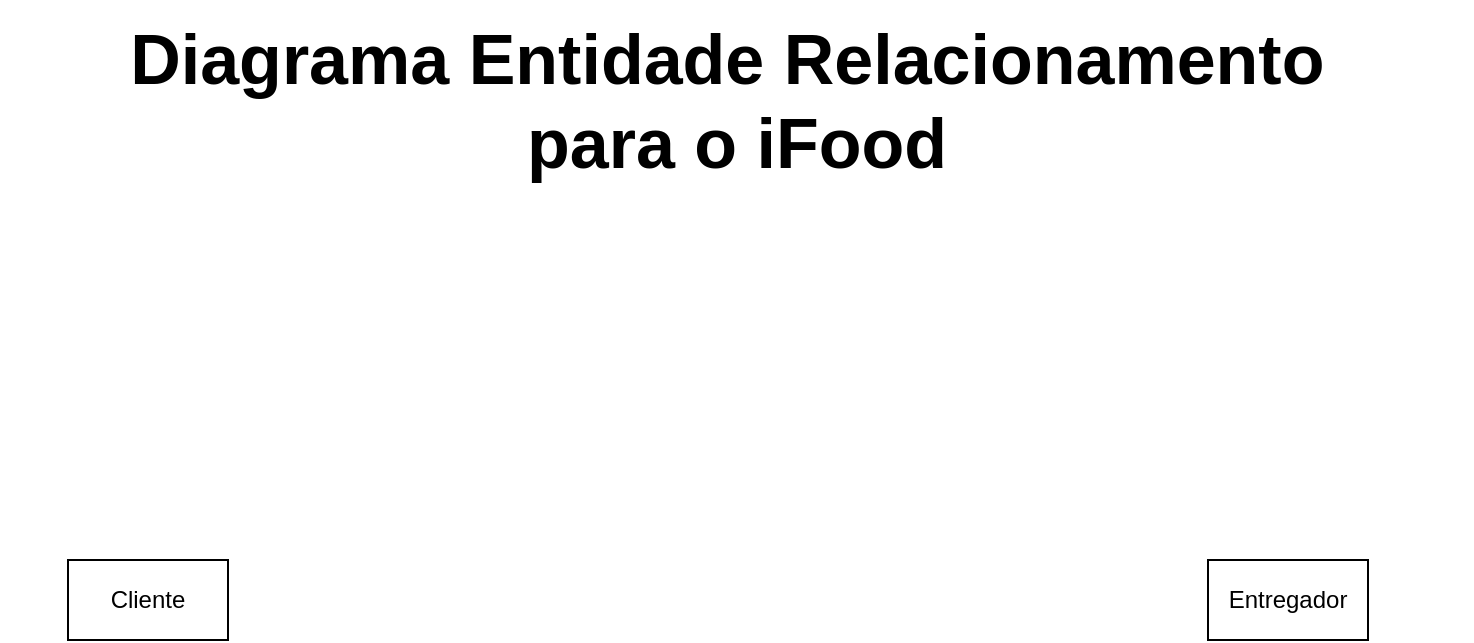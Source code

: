 <mxfile version="27.0.9">
  <diagram id="DGT3z0aF2bt0hVqkq2y1" name="Página-1">
    <mxGraphModel dx="1226" dy="661" grid="1" gridSize="10" guides="1" tooltips="1" connect="1" arrows="1" fold="1" page="1" pageScale="1" pageWidth="827" pageHeight="1169" math="0" shadow="0">
      <root>
        <mxCell id="0" />
        <mxCell id="1" parent="0" />
        <mxCell id="sT4qhLKwDWSyZ1eIgtcQ-1" value="&lt;font style=&quot;font-size: 35px;&quot;&gt;Diagrama Entidade Relacionamento&amp;nbsp;&lt;/font&gt;&lt;div&gt;&lt;font style=&quot;font-size: 35px;&quot;&gt;para o iFood&lt;/font&gt;&lt;/div&gt;" style="text;strokeColor=none;fillColor=none;html=1;fontSize=24;fontStyle=1;verticalAlign=middle;align=center;" vertex="1" parent="1">
          <mxGeometry x="46" y="20" width="736" height="100" as="geometry" />
        </mxCell>
        <mxCell id="sT4qhLKwDWSyZ1eIgtcQ-2" value="Cliente" style="rounded=0;whiteSpace=wrap;html=1;" vertex="1" parent="1">
          <mxGeometry x="80" y="300" width="80" height="40" as="geometry" />
        </mxCell>
        <mxCell id="sT4qhLKwDWSyZ1eIgtcQ-3" value="Entregador" style="rounded=0;whiteSpace=wrap;html=1;" vertex="1" parent="1">
          <mxGeometry x="650" y="300" width="80" height="40" as="geometry" />
        </mxCell>
      </root>
    </mxGraphModel>
  </diagram>
</mxfile>
